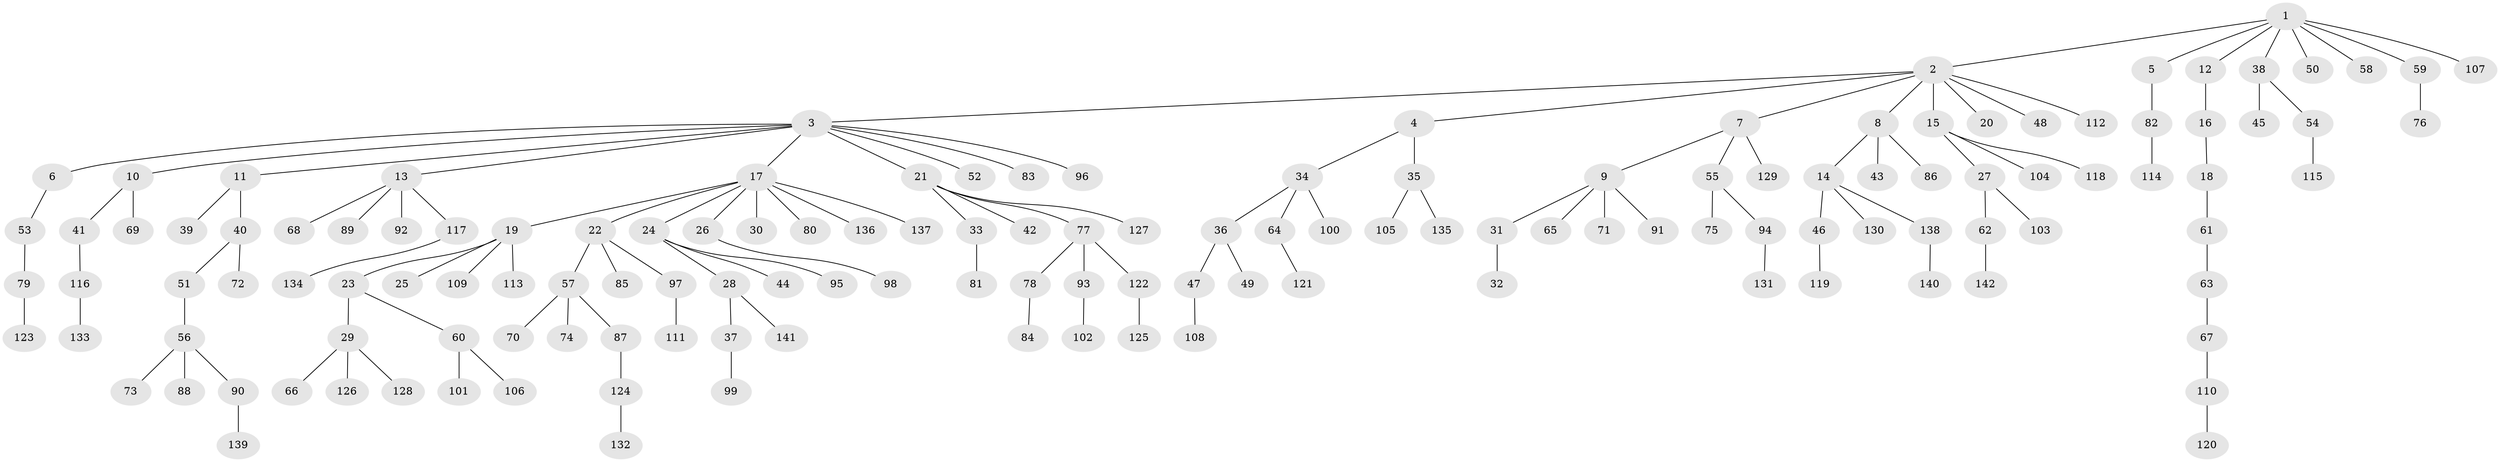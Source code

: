 // Generated by graph-tools (version 1.1) at 2025/15/03/09/25 04:15:26]
// undirected, 142 vertices, 141 edges
graph export_dot {
graph [start="1"]
  node [color=gray90,style=filled];
  1;
  2;
  3;
  4;
  5;
  6;
  7;
  8;
  9;
  10;
  11;
  12;
  13;
  14;
  15;
  16;
  17;
  18;
  19;
  20;
  21;
  22;
  23;
  24;
  25;
  26;
  27;
  28;
  29;
  30;
  31;
  32;
  33;
  34;
  35;
  36;
  37;
  38;
  39;
  40;
  41;
  42;
  43;
  44;
  45;
  46;
  47;
  48;
  49;
  50;
  51;
  52;
  53;
  54;
  55;
  56;
  57;
  58;
  59;
  60;
  61;
  62;
  63;
  64;
  65;
  66;
  67;
  68;
  69;
  70;
  71;
  72;
  73;
  74;
  75;
  76;
  77;
  78;
  79;
  80;
  81;
  82;
  83;
  84;
  85;
  86;
  87;
  88;
  89;
  90;
  91;
  92;
  93;
  94;
  95;
  96;
  97;
  98;
  99;
  100;
  101;
  102;
  103;
  104;
  105;
  106;
  107;
  108;
  109;
  110;
  111;
  112;
  113;
  114;
  115;
  116;
  117;
  118;
  119;
  120;
  121;
  122;
  123;
  124;
  125;
  126;
  127;
  128;
  129;
  130;
  131;
  132;
  133;
  134;
  135;
  136;
  137;
  138;
  139;
  140;
  141;
  142;
  1 -- 2;
  1 -- 5;
  1 -- 12;
  1 -- 38;
  1 -- 50;
  1 -- 58;
  1 -- 59;
  1 -- 107;
  2 -- 3;
  2 -- 4;
  2 -- 7;
  2 -- 8;
  2 -- 15;
  2 -- 20;
  2 -- 48;
  2 -- 112;
  3 -- 6;
  3 -- 10;
  3 -- 11;
  3 -- 13;
  3 -- 17;
  3 -- 21;
  3 -- 52;
  3 -- 83;
  3 -- 96;
  4 -- 34;
  4 -- 35;
  5 -- 82;
  6 -- 53;
  7 -- 9;
  7 -- 55;
  7 -- 129;
  8 -- 14;
  8 -- 43;
  8 -- 86;
  9 -- 31;
  9 -- 65;
  9 -- 71;
  9 -- 91;
  10 -- 41;
  10 -- 69;
  11 -- 39;
  11 -- 40;
  12 -- 16;
  13 -- 68;
  13 -- 89;
  13 -- 92;
  13 -- 117;
  14 -- 46;
  14 -- 130;
  14 -- 138;
  15 -- 27;
  15 -- 104;
  15 -- 118;
  16 -- 18;
  17 -- 19;
  17 -- 22;
  17 -- 24;
  17 -- 26;
  17 -- 30;
  17 -- 80;
  17 -- 136;
  17 -- 137;
  18 -- 61;
  19 -- 23;
  19 -- 25;
  19 -- 109;
  19 -- 113;
  21 -- 33;
  21 -- 42;
  21 -- 77;
  21 -- 127;
  22 -- 57;
  22 -- 85;
  22 -- 97;
  23 -- 29;
  23 -- 60;
  24 -- 28;
  24 -- 44;
  24 -- 95;
  26 -- 98;
  27 -- 62;
  27 -- 103;
  28 -- 37;
  28 -- 141;
  29 -- 66;
  29 -- 126;
  29 -- 128;
  31 -- 32;
  33 -- 81;
  34 -- 36;
  34 -- 64;
  34 -- 100;
  35 -- 105;
  35 -- 135;
  36 -- 47;
  36 -- 49;
  37 -- 99;
  38 -- 45;
  38 -- 54;
  40 -- 51;
  40 -- 72;
  41 -- 116;
  46 -- 119;
  47 -- 108;
  51 -- 56;
  53 -- 79;
  54 -- 115;
  55 -- 75;
  55 -- 94;
  56 -- 73;
  56 -- 88;
  56 -- 90;
  57 -- 70;
  57 -- 74;
  57 -- 87;
  59 -- 76;
  60 -- 101;
  60 -- 106;
  61 -- 63;
  62 -- 142;
  63 -- 67;
  64 -- 121;
  67 -- 110;
  77 -- 78;
  77 -- 93;
  77 -- 122;
  78 -- 84;
  79 -- 123;
  82 -- 114;
  87 -- 124;
  90 -- 139;
  93 -- 102;
  94 -- 131;
  97 -- 111;
  110 -- 120;
  116 -- 133;
  117 -- 134;
  122 -- 125;
  124 -- 132;
  138 -- 140;
}
